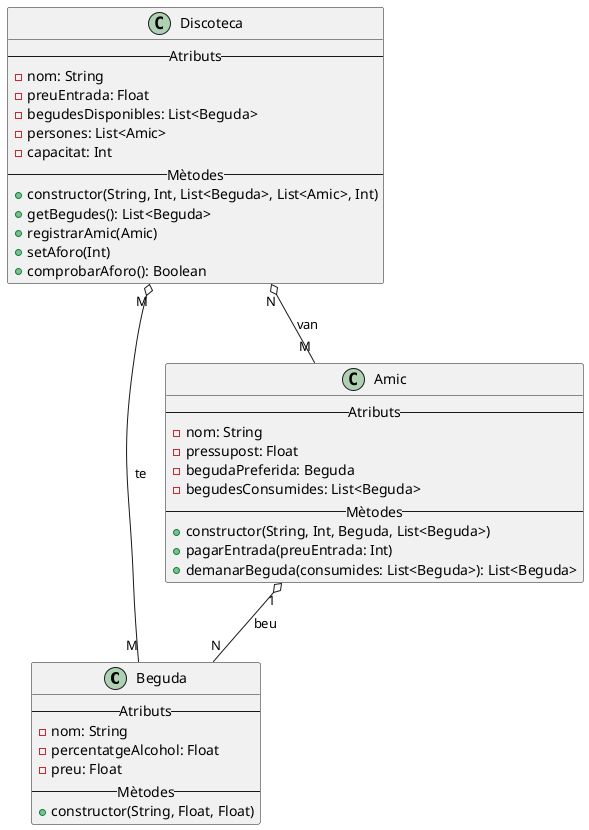 @startuml
'https://plantuml.com/class-diagram

class Beguda{
    -- Atributs --
    - nom: String
    - percentatgeAlcohol: Float
    - preu: Float
    -- Mètodes --
    + constructor(String, Float, Float)
}

class Amic {
    -- Atributs --
    - nom: String
    - pressupost: Float
    - begudaPreferida: Beguda
    - begudesConsumides: List<Beguda>
    -- Mètodes --
    + constructor(String, Int, Beguda, List<Beguda>)
    + pagarEntrada(preuEntrada: Int)
    + demanarBeguda(consumides: List<Beguda>): List<Beguda>
}

class Discoteca {
    -- Atributs --
    - nom: String
    - preuEntrada: Float
    - begudesDisponibles: List<Beguda>
    - persones: List<Amic>
    - capacitat: Int
    -- Mètodes --
    + constructor(String, Int, List<Beguda>, List<Amic>, Int)
    + getBegudes(): List<Beguda>
    + registrarAmic(Amic)
    + setAforo(Int)
    + comprobarAforo(): Boolean
}

Discoteca "N" o-down- "M" Amic: van
Discoteca "M" o-right- "M" Beguda: te
Amic "1" o-down- "N" Beguda: beu

@enduml